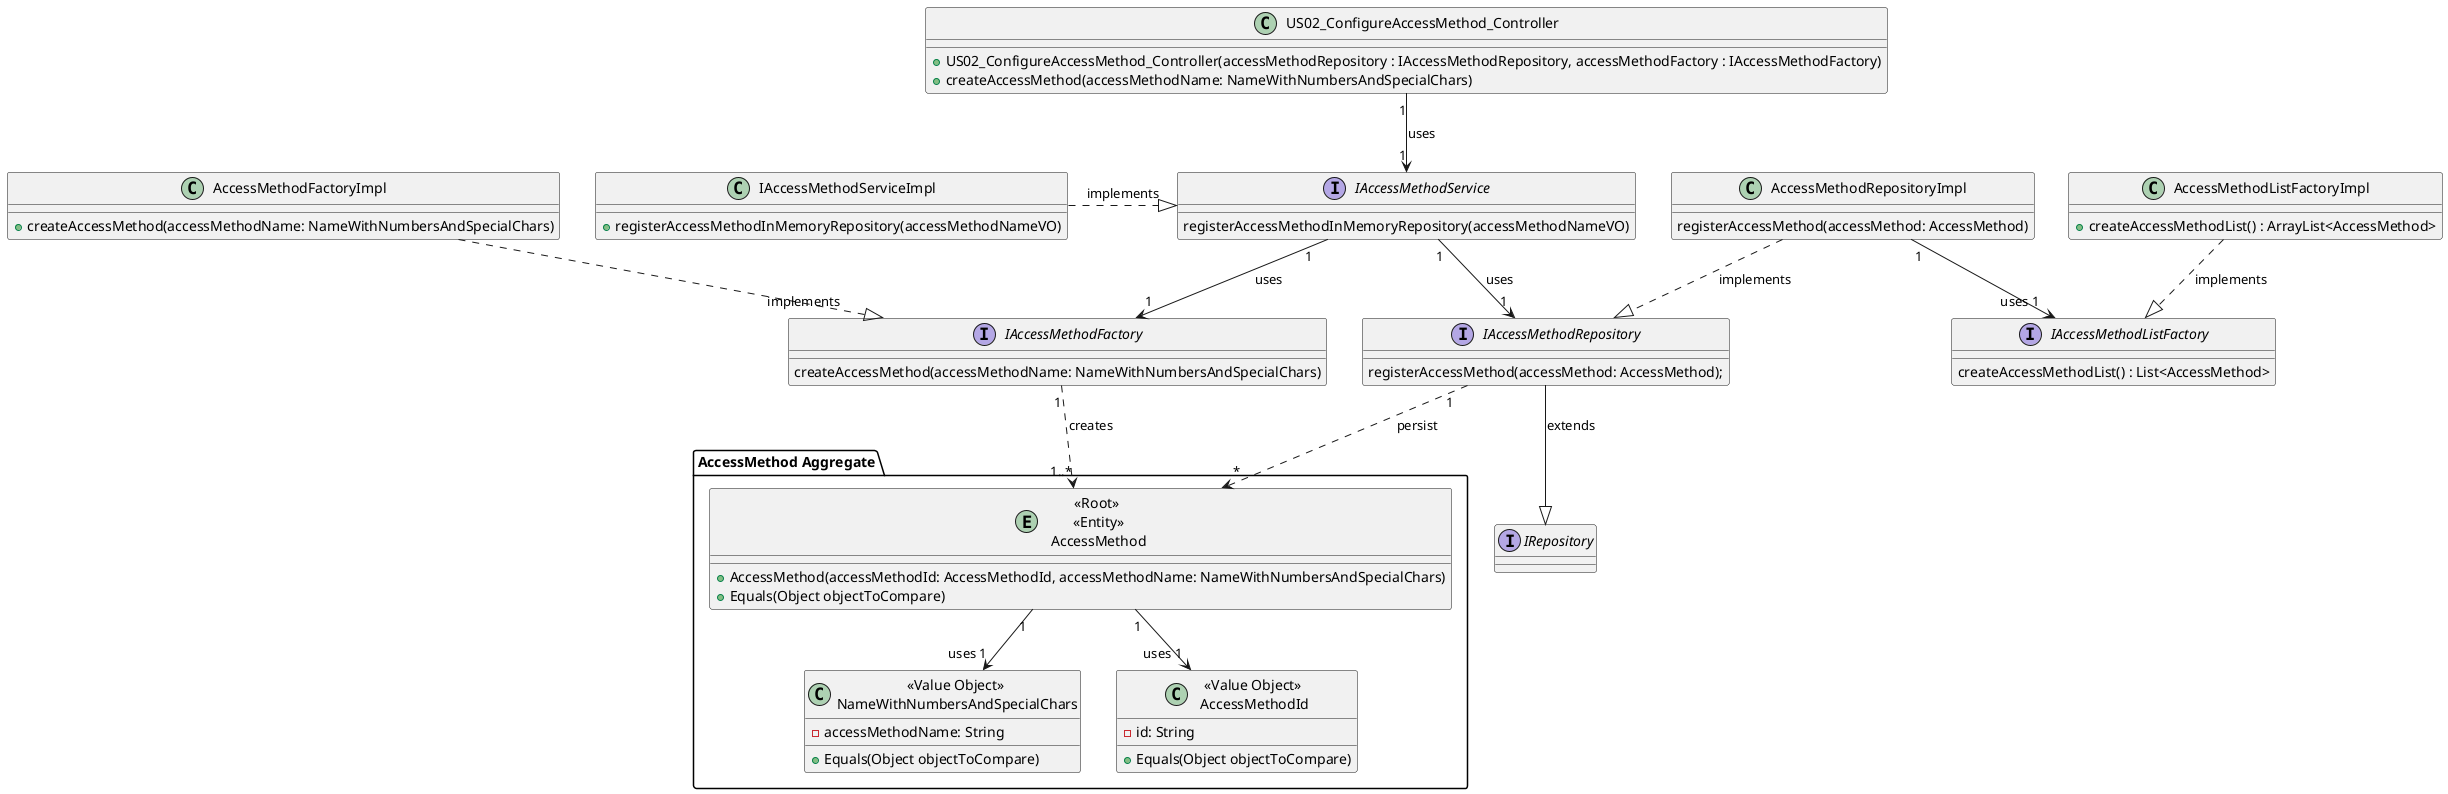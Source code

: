 @startuml

package "AccessMethod Aggregate" {
    entity "<<Root>>\n <<Entity>>\n AccessMethod" as AME{
    + AccessMethod(accessMethodId: AccessMethodId, accessMethodName: NameWithNumbersAndSpecialChars)
    + Equals(Object objectToCompare)
    }
    class "<<Value Object>>\n NameWithNumbersAndSpecialChars" as VOName{
        - accessMethodName: String
        + Equals(Object objectToCompare)
    }

    class "<<Value Object>>\n AccessMethodId" as VOId{
        - id: String
        + Equals(Object objectToCompare)
    }
}

'uses
AME "1" --> "uses 1" VOName
AME "1" --> "uses 1" VOId


interface IAccessMethodService{
    registerAccessMethodInMemoryRepository(accessMethodNameVO)
}

class IAccessMethodServiceImpl{
    + registerAccessMethodInMemoryRepository(accessMethodNameVO)
}

interface IAccessMethodFactory {
    createAccessMethod(accessMethodName: NameWithNumbersAndSpecialChars)
}

class AccessMethodFactoryImpl {
     +createAccessMethod(accessMethodName: NameWithNumbersAndSpecialChars)
}
'implements
AccessMethodFactoryImpl ..|> "implements"  IAccessMethodFactory


Interface IAccessMethodListFactory {
 createAccessMethodList() : List<AccessMethod>
}

class AccessMethodListFactoryImpl {
    +createAccessMethodList() : ArrayList<AccessMethod>
}
'implements
AccessMethodListFactoryImpl ..|> IAccessMethodListFactory : implements


Interface IRepository{
}
Interface IAccessMethodRepository{
    registerAccessMethod(accessMethod: AccessMethod);
}

'extends
IAccessMethodRepository --|> IRepository : extends

class AccessMethodRepositoryImpl {
    registerAccessMethod(accessMethod: AccessMethod)
}

'implements
AccessMethodRepositoryImpl ..|>  IAccessMethodRepository : implements

'uses
AccessMethodRepositoryImpl "1" --> "uses 1" IAccessMethodListFactory

class US02_ConfigureAccessMethod_Controller {
    +US02_ConfigureAccessMethod_Controller(accessMethodRepository : IAccessMethodRepository, accessMethodFactory : IAccessMethodFactory)
    +createAccessMethod(accessMethodName: NameWithNumbersAndSpecialChars)
}

IAccessMethodFactory "1" ..> "1..*" AME : creates
IAccessMethodRepository "1"..> "*" AME: persist
US02_ConfigureAccessMethod_Controller "1"-down->"1" IAccessMethodService: uses
IAccessMethodService "1"--> "1" IAccessMethodRepository : uses
IAccessMethodService "1"--> "1" IAccessMethodFactory : uses
IAccessMethodServiceImpl -right..|> IAccessMethodService: implements
@enduml